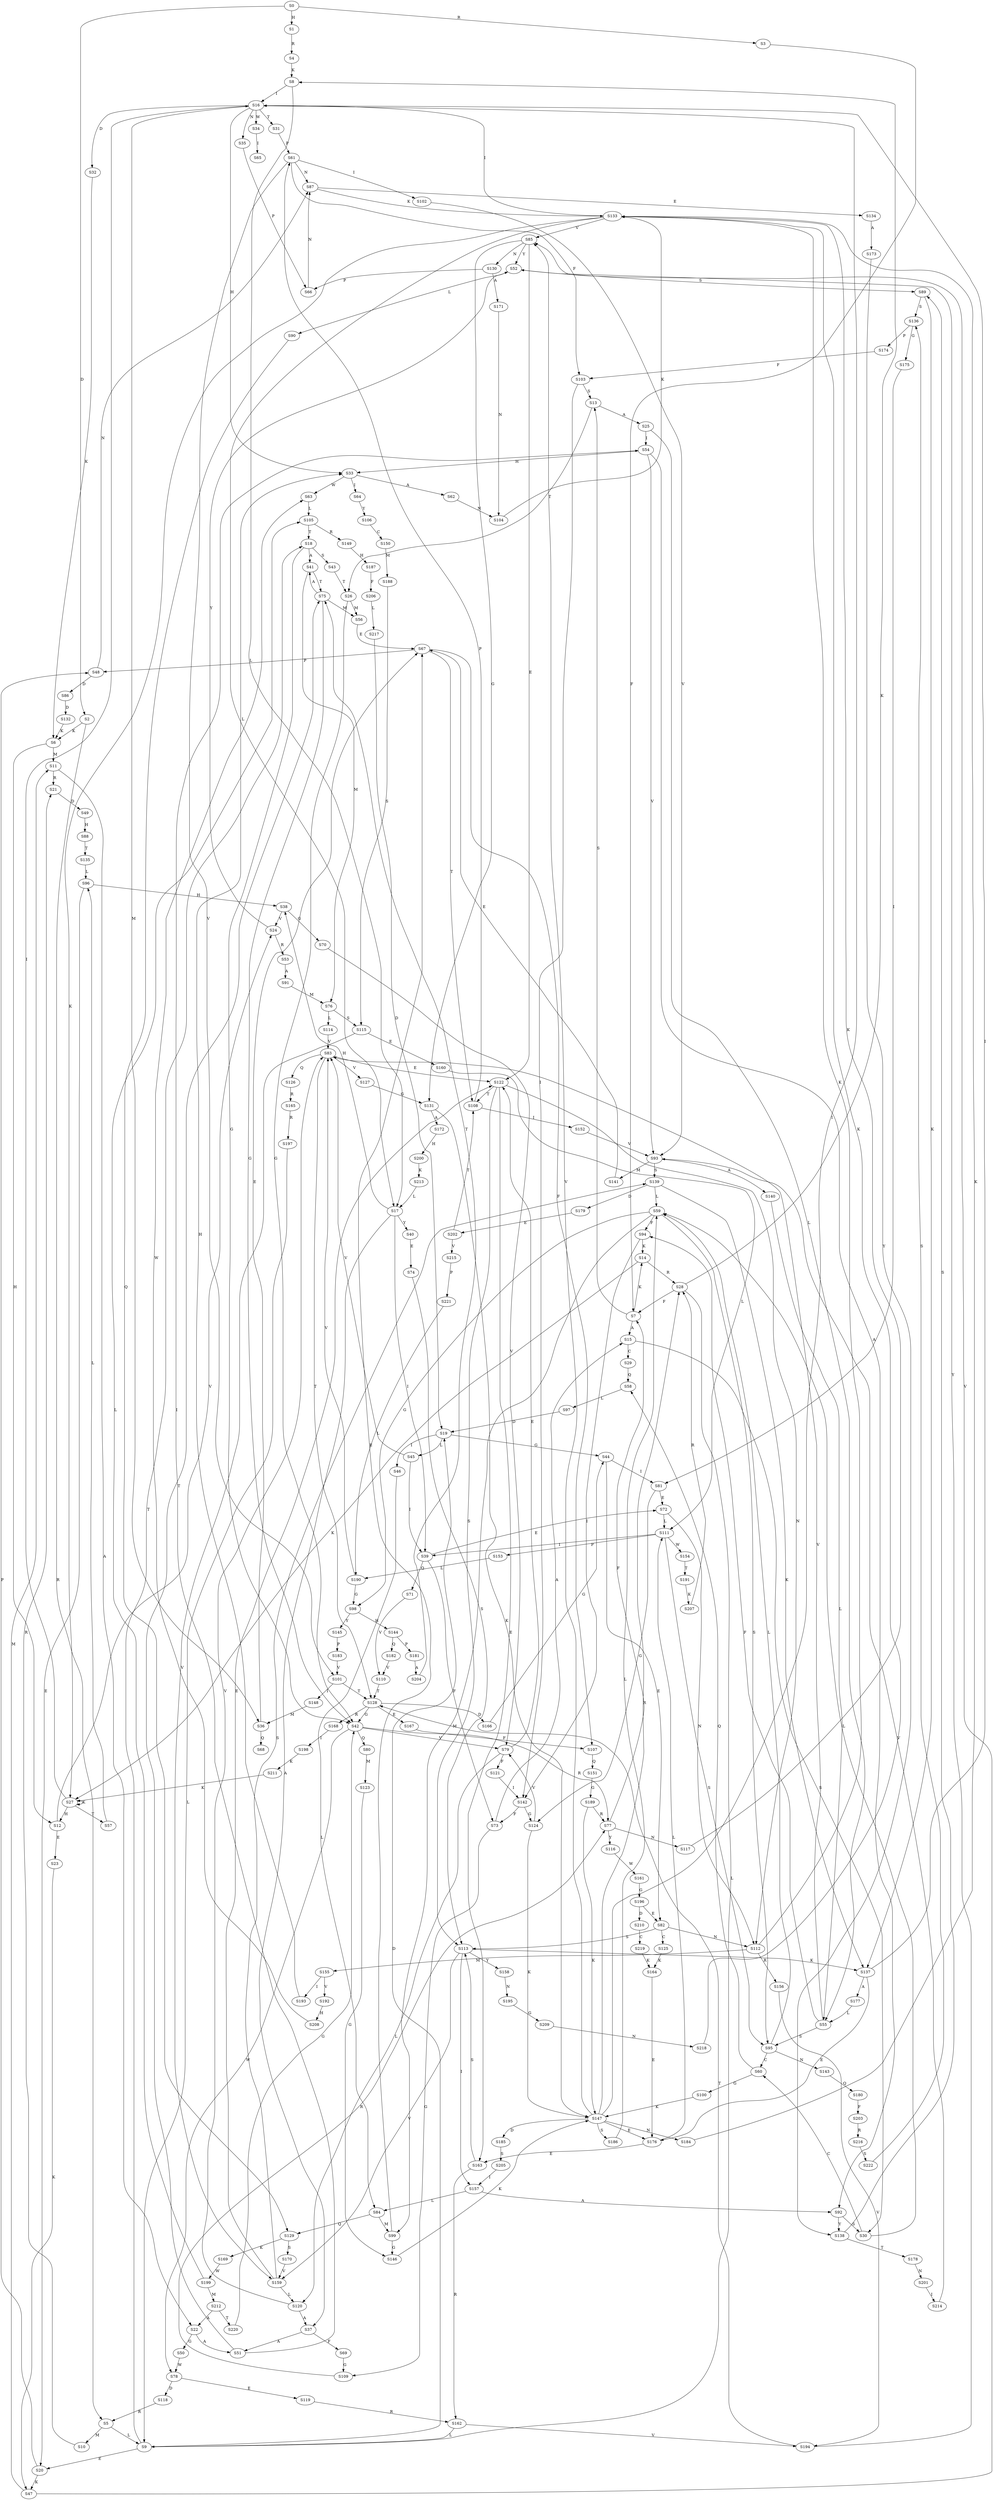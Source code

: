 strict digraph  {
	S0 -> S1 [ label = H ];
	S0 -> S2 [ label = D ];
	S0 -> S3 [ label = R ];
	S1 -> S4 [ label = R ];
	S2 -> S5 [ label = R ];
	S2 -> S6 [ label = K ];
	S3 -> S7 [ label = F ];
	S4 -> S8 [ label = K ];
	S5 -> S9 [ label = L ];
	S5 -> S10 [ label = M ];
	S6 -> S11 [ label = M ];
	S6 -> S12 [ label = H ];
	S7 -> S13 [ label = S ];
	S7 -> S14 [ label = K ];
	S7 -> S15 [ label = A ];
	S8 -> S16 [ label = I ];
	S8 -> S17 [ label = L ];
	S9 -> S18 [ label = T ];
	S9 -> S19 [ label = D ];
	S9 -> S20 [ label = E ];
	S10 -> S21 [ label = R ];
	S11 -> S21 [ label = R ];
	S11 -> S22 [ label = A ];
	S12 -> S23 [ label = E ];
	S12 -> S24 [ label = V ];
	S13 -> S25 [ label = A ];
	S13 -> S26 [ label = T ];
	S14 -> S27 [ label = K ];
	S14 -> S28 [ label = R ];
	S15 -> S29 [ label = C ];
	S15 -> S30 [ label = S ];
	S16 -> S31 [ label = T ];
	S16 -> S32 [ label = D ];
	S16 -> S33 [ label = H ];
	S16 -> S34 [ label = W ];
	S16 -> S35 [ label = N ];
	S16 -> S36 [ label = M ];
	S17 -> S37 [ label = A ];
	S17 -> S38 [ label = H ];
	S17 -> S39 [ label = I ];
	S17 -> S40 [ label = Y ];
	S18 -> S41 [ label = A ];
	S18 -> S42 [ label = G ];
	S18 -> S43 [ label = S ];
	S19 -> S44 [ label = G ];
	S19 -> S45 [ label = L ];
	S19 -> S46 [ label = I ];
	S20 -> S47 [ label = K ];
	S20 -> S48 [ label = P ];
	S21 -> S49 [ label = D ];
	S22 -> S50 [ label = G ];
	S22 -> S51 [ label = A ];
	S23 -> S47 [ label = K ];
	S24 -> S52 [ label = Y ];
	S24 -> S53 [ label = R ];
	S25 -> S54 [ label = I ];
	S25 -> S55 [ label = L ];
	S26 -> S56 [ label = M ];
	S26 -> S42 [ label = G ];
	S27 -> S16 [ label = I ];
	S27 -> S27 [ label = K ];
	S27 -> S57 [ label = T ];
	S27 -> S12 [ label = H ];
	S28 -> S7 [ label = F ];
	S28 -> S9 [ label = L ];
	S28 -> S8 [ label = K ];
	S29 -> S58 [ label = Q ];
	S30 -> S59 [ label = L ];
	S30 -> S60 [ label = C ];
	S31 -> S61 [ label = P ];
	S32 -> S6 [ label = K ];
	S33 -> S62 [ label = A ];
	S33 -> S63 [ label = W ];
	S33 -> S64 [ label = I ];
	S34 -> S65 [ label = I ];
	S35 -> S66 [ label = P ];
	S36 -> S67 [ label = E ];
	S36 -> S68 [ label = Q ];
	S37 -> S69 [ label = F ];
	S37 -> S51 [ label = A ];
	S38 -> S24 [ label = V ];
	S38 -> S70 [ label = G ];
	S39 -> S71 [ label = Q ];
	S39 -> S72 [ label = E ];
	S39 -> S73 [ label = F ];
	S40 -> S74 [ label = E ];
	S41 -> S75 [ label = T ];
	S41 -> S76 [ label = M ];
	S42 -> S77 [ label = R ];
	S42 -> S78 [ label = W ];
	S42 -> S79 [ label = V ];
	S42 -> S80 [ label = Q ];
	S43 -> S26 [ label = T ];
	S44 -> S81 [ label = I ];
	S44 -> S82 [ label = E ];
	S45 -> S39 [ label = I ];
	S45 -> S83 [ label = V ];
	S46 -> S84 [ label = L ];
	S47 -> S85 [ label = V ];
	S47 -> S11 [ label = M ];
	S48 -> S86 [ label = D ];
	S48 -> S87 [ label = N ];
	S49 -> S88 [ label = H ];
	S50 -> S78 [ label = W ];
	S51 -> S75 [ label = T ];
	S51 -> S54 [ label = I ];
	S52 -> S89 [ label = S ];
	S52 -> S90 [ label = L ];
	S53 -> S91 [ label = A ];
	S54 -> S92 [ label = A ];
	S54 -> S93 [ label = V ];
	S54 -> S33 [ label = H ];
	S55 -> S83 [ label = V ];
	S55 -> S94 [ label = F ];
	S55 -> S95 [ label = S ];
	S56 -> S67 [ label = E ];
	S57 -> S96 [ label = L ];
	S58 -> S97 [ label = L ];
	S59 -> S94 [ label = F ];
	S59 -> S98 [ label = G ];
	S59 -> S95 [ label = S ];
	S59 -> S99 [ label = M ];
	S60 -> S58 [ label = Q ];
	S60 -> S100 [ label = G ];
	S61 -> S87 [ label = N ];
	S61 -> S101 [ label = V ];
	S61 -> S102 [ label = I ];
	S61 -> S103 [ label = F ];
	S62 -> S104 [ label = N ];
	S63 -> S105 [ label = L ];
	S64 -> S106 [ label = Y ];
	S66 -> S87 [ label = N ];
	S67 -> S107 [ label = F ];
	S67 -> S108 [ label = T ];
	S67 -> S48 [ label = P ];
	S69 -> S109 [ label = G ];
	S70 -> S79 [ label = V ];
	S71 -> S110 [ label = V ];
	S72 -> S111 [ label = L ];
	S72 -> S112 [ label = N ];
	S73 -> S15 [ label = A ];
	S73 -> S109 [ label = G ];
	S74 -> S113 [ label = S ];
	S75 -> S42 [ label = G ];
	S75 -> S56 [ label = M ];
	S75 -> S41 [ label = A ];
	S76 -> S114 [ label = L ];
	S76 -> S115 [ label = S ];
	S77 -> S7 [ label = F ];
	S77 -> S116 [ label = Y ];
	S77 -> S117 [ label = N ];
	S78 -> S118 [ label = D ];
	S78 -> S119 [ label = E ];
	S79 -> S120 [ label = L ];
	S79 -> S121 [ label = F ];
	S79 -> S122 [ label = E ];
	S80 -> S123 [ label = M ];
	S81 -> S72 [ label = E ];
	S81 -> S124 [ label = G ];
	S82 -> S113 [ label = S ];
	S82 -> S112 [ label = N ];
	S82 -> S125 [ label = C ];
	S83 -> S126 [ label = Q ];
	S83 -> S127 [ label = V ];
	S83 -> S128 [ label = T ];
	S83 -> S122 [ label = E ];
	S84 -> S129 [ label = Q ];
	S84 -> S99 [ label = M ];
	S85 -> S130 [ label = N ];
	S85 -> S52 [ label = Y ];
	S85 -> S131 [ label = G ];
	S85 -> S122 [ label = E ];
	S86 -> S132 [ label = D ];
	S87 -> S133 [ label = K ];
	S87 -> S134 [ label = E ];
	S88 -> S135 [ label = T ];
	S89 -> S136 [ label = S ];
	S89 -> S137 [ label = K ];
	S90 -> S129 [ label = Q ];
	S91 -> S76 [ label = M ];
	S92 -> S30 [ label = S ];
	S92 -> S138 [ label = Y ];
	S93 -> S139 [ label = S ];
	S93 -> S140 [ label = A ];
	S93 -> S141 [ label = M ];
	S94 -> S142 [ label = I ];
	S94 -> S14 [ label = K ];
	S95 -> S59 [ label = L ];
	S95 -> S143 [ label = N ];
	S95 -> S60 [ label = C ];
	S96 -> S38 [ label = H ];
	S96 -> S20 [ label = E ];
	S97 -> S19 [ label = D ];
	S98 -> S144 [ label = H ];
	S98 -> S145 [ label = Y ];
	S99 -> S67 [ label = E ];
	S99 -> S146 [ label = G ];
	S100 -> S147 [ label = K ];
	S101 -> S148 [ label = I ];
	S101 -> S128 [ label = T ];
	S102 -> S93 [ label = V ];
	S103 -> S142 [ label = I ];
	S103 -> S13 [ label = S ];
	S104 -> S133 [ label = K ];
	S105 -> S18 [ label = T ];
	S105 -> S149 [ label = R ];
	S106 -> S150 [ label = C ];
	S107 -> S151 [ label = Q ];
	S108 -> S61 [ label = P ];
	S108 -> S152 [ label = I ];
	S109 -> S77 [ label = R ];
	S110 -> S128 [ label = T ];
	S111 -> S95 [ label = S ];
	S111 -> S39 [ label = I ];
	S111 -> S153 [ label = P ];
	S111 -> S154 [ label = W ];
	S112 -> S133 [ label = K ];
	S112 -> S155 [ label = M ];
	S112 -> S156 [ label = R ];
	S113 -> S137 [ label = K ];
	S113 -> S157 [ label = I ];
	S113 -> S158 [ label = Y ];
	S113 -> S159 [ label = V ];
	S114 -> S83 [ label = V ];
	S115 -> S160 [ label = E ];
	S115 -> S159 [ label = V ];
	S116 -> S161 [ label = W ];
	S117 -> S133 [ label = K ];
	S118 -> S5 [ label = R ];
	S119 -> S162 [ label = R ];
	S120 -> S83 [ label = V ];
	S120 -> S37 [ label = A ];
	S121 -> S142 [ label = I ];
	S122 -> S112 [ label = N ];
	S122 -> S163 [ label = E ];
	S122 -> S108 [ label = T ];
	S122 -> S113 [ label = S ];
	S123 -> S146 [ label = G ];
	S124 -> S147 [ label = K ];
	S124 -> S79 [ label = V ];
	S125 -> S164 [ label = K ];
	S126 -> S165 [ label = R ];
	S127 -> S131 [ label = G ];
	S128 -> S166 [ label = D ];
	S128 -> S42 [ label = G ];
	S128 -> S167 [ label = E ];
	S128 -> S168 [ label = R ];
	S129 -> S169 [ label = K ];
	S129 -> S170 [ label = S ];
	S130 -> S171 [ label = A ];
	S130 -> S66 [ label = P ];
	S131 -> S147 [ label = K ];
	S131 -> S172 [ label = A ];
	S132 -> S6 [ label = K ];
	S133 -> S17 [ label = L ];
	S133 -> S85 [ label = V ];
	S133 -> S16 [ label = I ];
	S133 -> S27 [ label = K ];
	S134 -> S173 [ label = A ];
	S135 -> S96 [ label = L ];
	S136 -> S174 [ label = P ];
	S136 -> S175 [ label = G ];
	S137 -> S176 [ label = E ];
	S137 -> S16 [ label = I ];
	S137 -> S177 [ label = A ];
	S138 -> S178 [ label = T ];
	S138 -> S89 [ label = S ];
	S139 -> S179 [ label = D ];
	S139 -> S137 [ label = K ];
	S139 -> S59 [ label = L ];
	S140 -> S55 [ label = L ];
	S141 -> S67 [ label = E ];
	S142 -> S73 [ label = F ];
	S142 -> S124 [ label = G ];
	S143 -> S180 [ label = Q ];
	S144 -> S181 [ label = P ];
	S144 -> S182 [ label = Q ];
	S145 -> S183 [ label = P ];
	S146 -> S147 [ label = K ];
	S147 -> S16 [ label = I ];
	S147 -> S184 [ label = N ];
	S147 -> S176 [ label = E ];
	S147 -> S85 [ label = V ];
	S147 -> S185 [ label = D ];
	S147 -> S28 [ label = R ];
	S147 -> S186 [ label = S ];
	S148 -> S36 [ label = M ];
	S149 -> S187 [ label = H ];
	S150 -> S188 [ label = M ];
	S151 -> S189 [ label = G ];
	S152 -> S93 [ label = V ];
	S153 -> S190 [ label = L ];
	S154 -> S191 [ label = T ];
	S155 -> S192 [ label = V ];
	S155 -> S193 [ label = I ];
	S156 -> S194 [ label = V ];
	S157 -> S84 [ label = L ];
	S157 -> S92 [ label = A ];
	S158 -> S195 [ label = N ];
	S159 -> S139 [ label = S ];
	S159 -> S122 [ label = E ];
	S159 -> S120 [ label = L ];
	S160 -> S111 [ label = L ];
	S161 -> S196 [ label = G ];
	S162 -> S194 [ label = V ];
	S162 -> S9 [ label = L ];
	S163 -> S162 [ label = R ];
	S163 -> S113 [ label = S ];
	S164 -> S176 [ label = E ];
	S165 -> S197 [ label = R ];
	S166 -> S44 [ label = G ];
	S167 -> S107 [ label = F ];
	S168 -> S198 [ label = I ];
	S169 -> S199 [ label = W ];
	S170 -> S159 [ label = V ];
	S171 -> S104 [ label = N ];
	S172 -> S200 [ label = H ];
	S173 -> S138 [ label = Y ];
	S174 -> S103 [ label = F ];
	S175 -> S81 [ label = I ];
	S176 -> S111 [ label = L ];
	S176 -> S163 [ label = E ];
	S177 -> S55 [ label = L ];
	S178 -> S201 [ label = N ];
	S179 -> S202 [ label = E ];
	S180 -> S203 [ label = F ];
	S181 -> S204 [ label = A ];
	S182 -> S110 [ label = V ];
	S183 -> S101 [ label = V ];
	S184 -> S133 [ label = K ];
	S185 -> S205 [ label = S ];
	S186 -> S59 [ label = L ];
	S187 -> S206 [ label = F ];
	S188 -> S115 [ label = S ];
	S189 -> S147 [ label = K ];
	S189 -> S77 [ label = R ];
	S190 -> S98 [ label = G ];
	S190 -> S83 [ label = V ];
	S191 -> S207 [ label = K ];
	S192 -> S208 [ label = H ];
	S193 -> S33 [ label = H ];
	S194 -> S128 [ label = T ];
	S194 -> S52 [ label = Y ];
	S195 -> S209 [ label = G ];
	S196 -> S82 [ label = E ];
	S196 -> S210 [ label = D ];
	S197 -> S9 [ label = L ];
	S198 -> S211 [ label = K ];
	S199 -> S105 [ label = L ];
	S199 -> S212 [ label = M ];
	S200 -> S213 [ label = K ];
	S201 -> S214 [ label = I ];
	S202 -> S108 [ label = T ];
	S202 -> S215 [ label = V ];
	S203 -> S216 [ label = R ];
	S204 -> S75 [ label = T ];
	S205 -> S157 [ label = I ];
	S206 -> S217 [ label = L ];
	S207 -> S28 [ label = R ];
	S208 -> S63 [ label = W ];
	S209 -> S218 [ label = N ];
	S210 -> S219 [ label = C ];
	S211 -> S27 [ label = K ];
	S212 -> S22 [ label = A ];
	S212 -> S220 [ label = T ];
	S213 -> S17 [ label = L ];
	S214 -> S93 [ label = V ];
	S215 -> S221 [ label = P ];
	S216 -> S222 [ label = S ];
	S217 -> S19 [ label = D ];
	S218 -> S133 [ label = K ];
	S219 -> S164 [ label = K ];
	S220 -> S42 [ label = G ];
	S221 -> S190 [ label = L ];
	S222 -> S136 [ label = S ];
}
